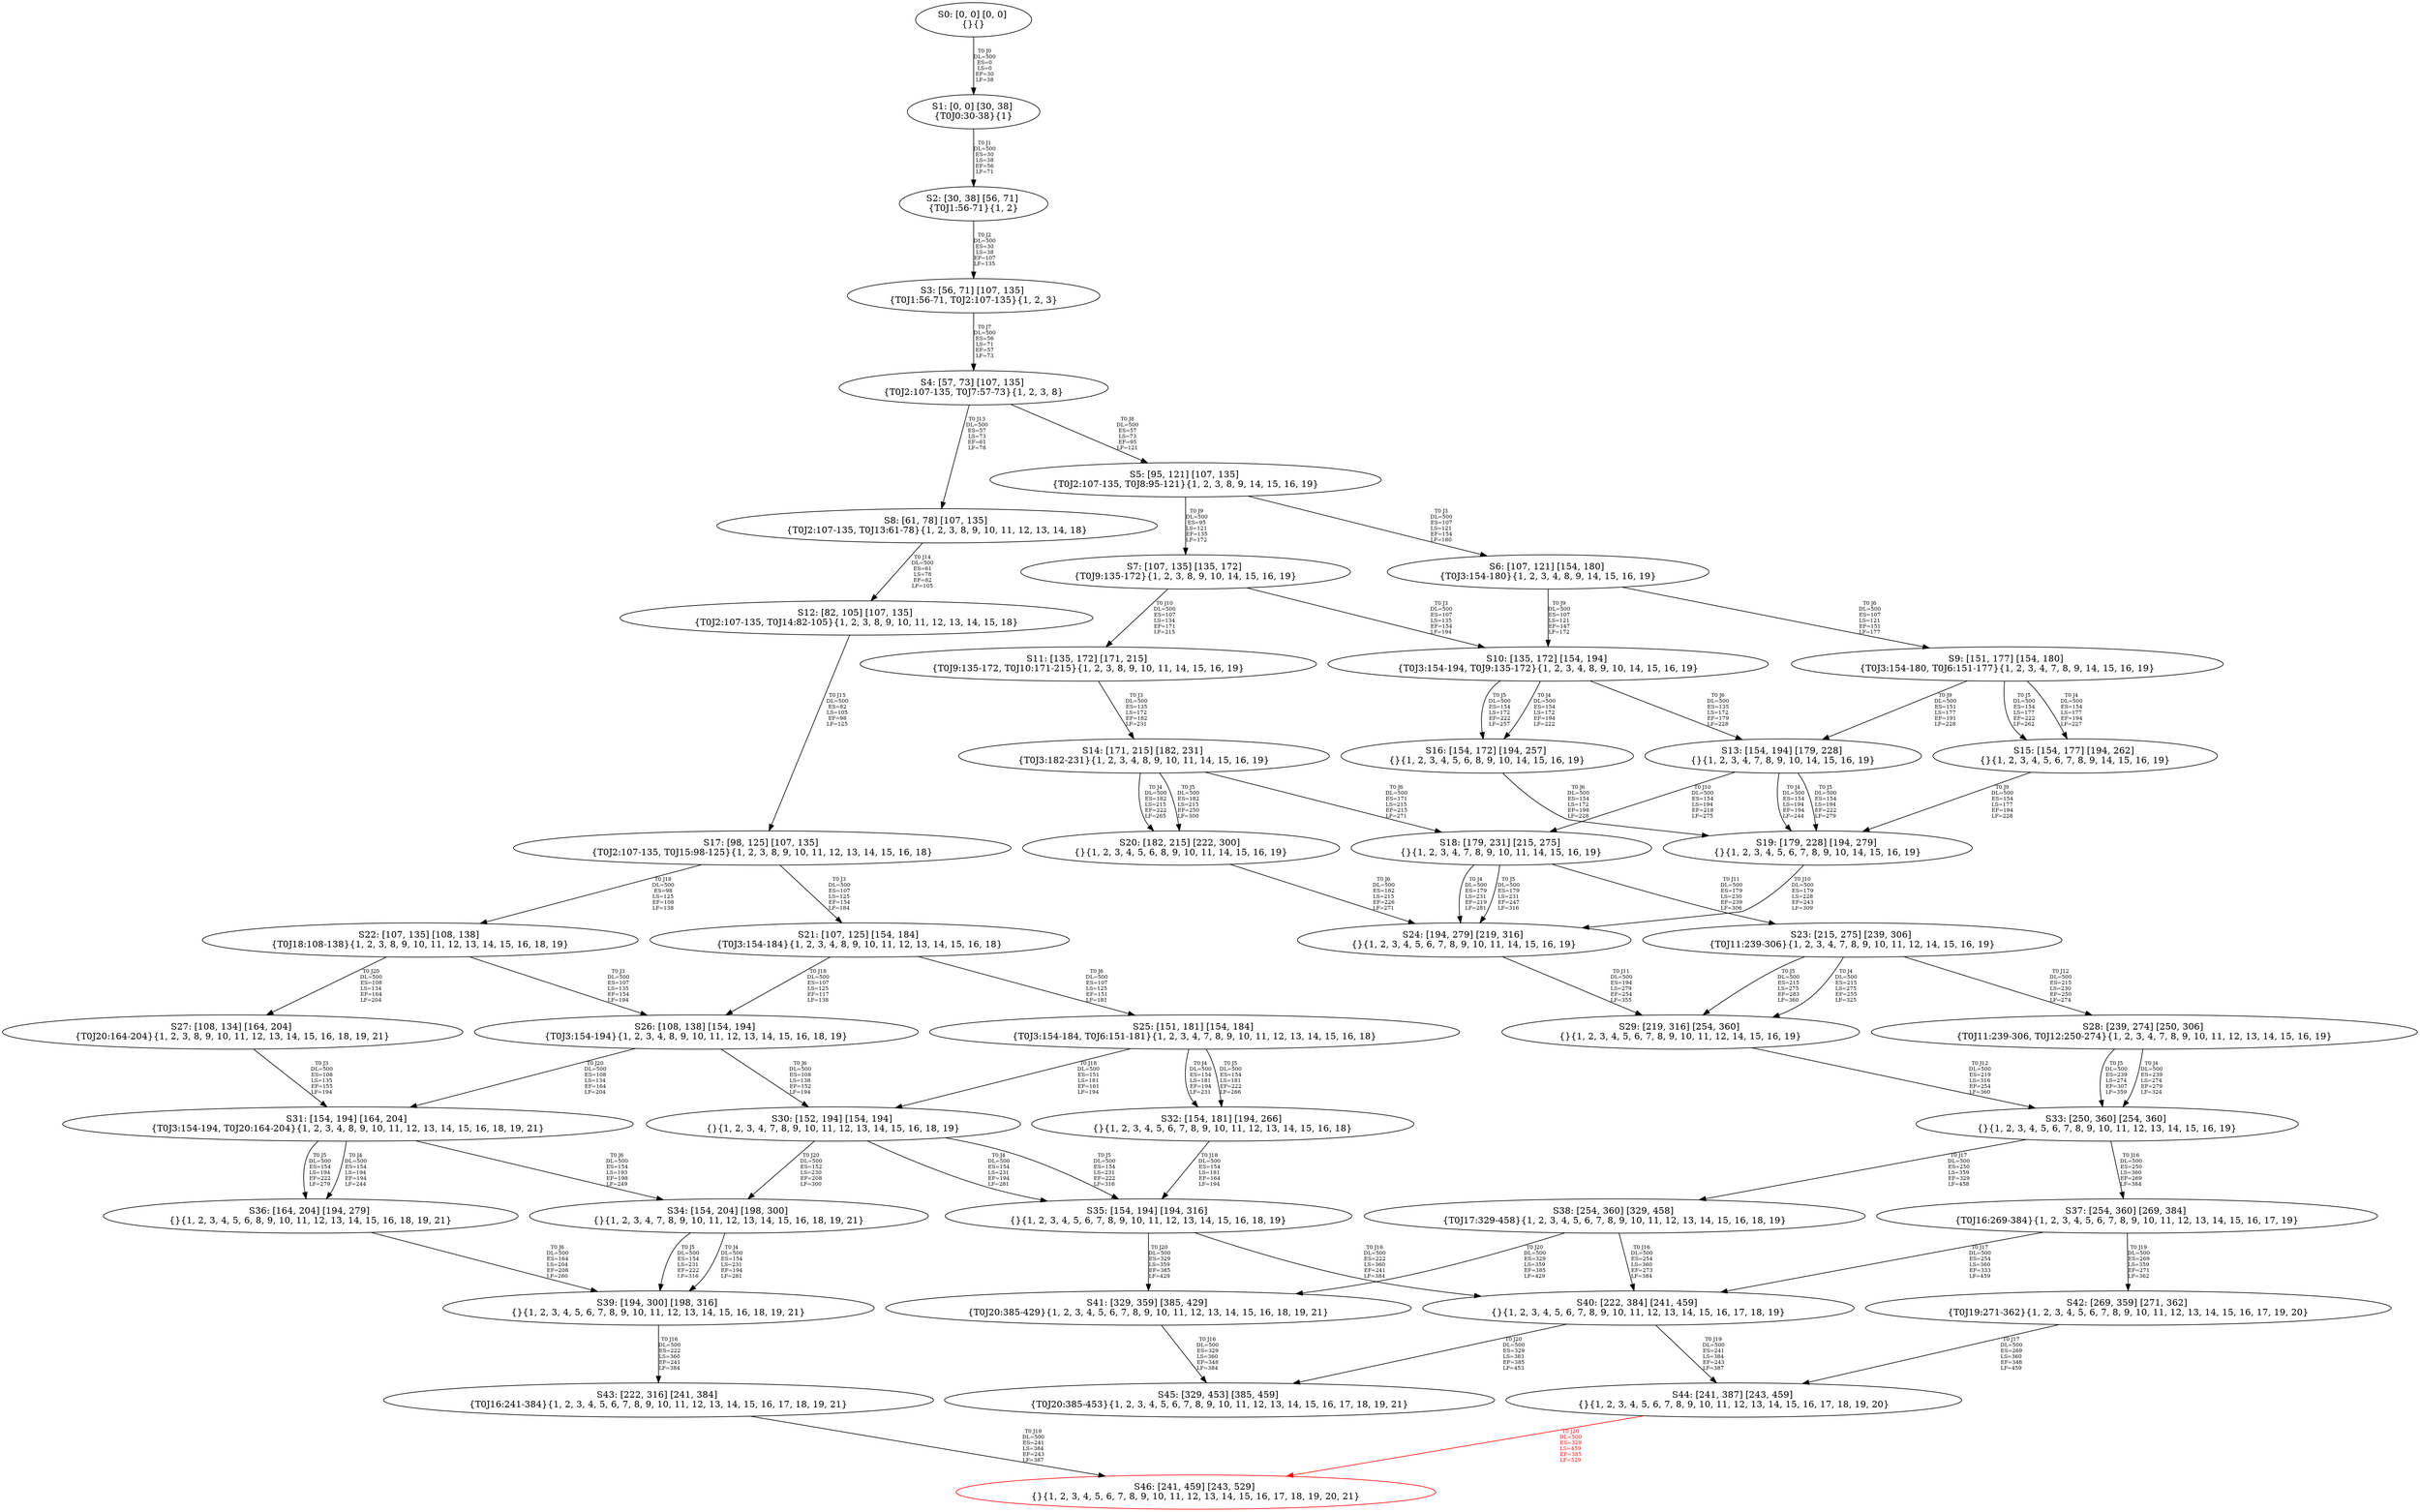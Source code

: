 digraph {
	S0[label="S0: [0, 0] [0, 0] \n{}{}"];
	S1[label="S1: [0, 0] [30, 38] \n{T0J0:30-38}{1}"];
	S2[label="S2: [30, 38] [56, 71] \n{T0J1:56-71}{1, 2}"];
	S3[label="S3: [56, 71] [107, 135] \n{T0J1:56-71, T0J2:107-135}{1, 2, 3}"];
	S4[label="S4: [57, 73] [107, 135] \n{T0J2:107-135, T0J7:57-73}{1, 2, 3, 8}"];
	S5[label="S5: [95, 121] [107, 135] \n{T0J2:107-135, T0J8:95-121}{1, 2, 3, 8, 9, 14, 15, 16, 19}"];
	S6[label="S6: [107, 121] [154, 180] \n{T0J3:154-180}{1, 2, 3, 4, 8, 9, 14, 15, 16, 19}"];
	S7[label="S7: [107, 135] [135, 172] \n{T0J9:135-172}{1, 2, 3, 8, 9, 10, 14, 15, 16, 19}"];
	S8[label="S8: [61, 78] [107, 135] \n{T0J2:107-135, T0J13:61-78}{1, 2, 3, 8, 9, 10, 11, 12, 13, 14, 18}"];
	S9[label="S9: [151, 177] [154, 180] \n{T0J3:154-180, T0J6:151-177}{1, 2, 3, 4, 7, 8, 9, 14, 15, 16, 19}"];
	S10[label="S10: [135, 172] [154, 194] \n{T0J3:154-194, T0J9:135-172}{1, 2, 3, 4, 8, 9, 10, 14, 15, 16, 19}"];
	S11[label="S11: [135, 172] [171, 215] \n{T0J9:135-172, T0J10:171-215}{1, 2, 3, 8, 9, 10, 11, 14, 15, 16, 19}"];
	S12[label="S12: [82, 105] [107, 135] \n{T0J2:107-135, T0J14:82-105}{1, 2, 3, 8, 9, 10, 11, 12, 13, 14, 15, 18}"];
	S13[label="S13: [154, 194] [179, 228] \n{}{1, 2, 3, 4, 7, 8, 9, 10, 14, 15, 16, 19}"];
	S14[label="S14: [171, 215] [182, 231] \n{T0J3:182-231}{1, 2, 3, 4, 8, 9, 10, 11, 14, 15, 16, 19}"];
	S15[label="S15: [154, 177] [194, 262] \n{}{1, 2, 3, 4, 5, 6, 7, 8, 9, 14, 15, 16, 19}"];
	S16[label="S16: [154, 172] [194, 257] \n{}{1, 2, 3, 4, 5, 6, 8, 9, 10, 14, 15, 16, 19}"];
	S17[label="S17: [98, 125] [107, 135] \n{T0J2:107-135, T0J15:98-125}{1, 2, 3, 8, 9, 10, 11, 12, 13, 14, 15, 16, 18}"];
	S18[label="S18: [179, 231] [215, 275] \n{}{1, 2, 3, 4, 7, 8, 9, 10, 11, 14, 15, 16, 19}"];
	S19[label="S19: [179, 228] [194, 279] \n{}{1, 2, 3, 4, 5, 6, 7, 8, 9, 10, 14, 15, 16, 19}"];
	S20[label="S20: [182, 215] [222, 300] \n{}{1, 2, 3, 4, 5, 6, 8, 9, 10, 11, 14, 15, 16, 19}"];
	S21[label="S21: [107, 125] [154, 184] \n{T0J3:154-184}{1, 2, 3, 4, 8, 9, 10, 11, 12, 13, 14, 15, 16, 18}"];
	S22[label="S22: [107, 135] [108, 138] \n{T0J18:108-138}{1, 2, 3, 8, 9, 10, 11, 12, 13, 14, 15, 16, 18, 19}"];
	S23[label="S23: [215, 275] [239, 306] \n{T0J11:239-306}{1, 2, 3, 4, 7, 8, 9, 10, 11, 12, 14, 15, 16, 19}"];
	S24[label="S24: [194, 279] [219, 316] \n{}{1, 2, 3, 4, 5, 6, 7, 8, 9, 10, 11, 14, 15, 16, 19}"];
	S25[label="S25: [151, 181] [154, 184] \n{T0J3:154-184, T0J6:151-181}{1, 2, 3, 4, 7, 8, 9, 10, 11, 12, 13, 14, 15, 16, 18}"];
	S26[label="S26: [108, 138] [154, 194] \n{T0J3:154-194}{1, 2, 3, 4, 8, 9, 10, 11, 12, 13, 14, 15, 16, 18, 19}"];
	S27[label="S27: [108, 134] [164, 204] \n{T0J20:164-204}{1, 2, 3, 8, 9, 10, 11, 12, 13, 14, 15, 16, 18, 19, 21}"];
	S28[label="S28: [239, 274] [250, 306] \n{T0J11:239-306, T0J12:250-274}{1, 2, 3, 4, 7, 8, 9, 10, 11, 12, 13, 14, 15, 16, 19}"];
	S29[label="S29: [219, 316] [254, 360] \n{}{1, 2, 3, 4, 5, 6, 7, 8, 9, 10, 11, 12, 14, 15, 16, 19}"];
	S30[label="S30: [152, 194] [154, 194] \n{}{1, 2, 3, 4, 7, 8, 9, 10, 11, 12, 13, 14, 15, 16, 18, 19}"];
	S31[label="S31: [154, 194] [164, 204] \n{T0J3:154-194, T0J20:164-204}{1, 2, 3, 4, 8, 9, 10, 11, 12, 13, 14, 15, 16, 18, 19, 21}"];
	S32[label="S32: [154, 181] [194, 266] \n{}{1, 2, 3, 4, 5, 6, 7, 8, 9, 10, 11, 12, 13, 14, 15, 16, 18}"];
	S33[label="S33: [250, 360] [254, 360] \n{}{1, 2, 3, 4, 5, 6, 7, 8, 9, 10, 11, 12, 13, 14, 15, 16, 19}"];
	S34[label="S34: [154, 204] [198, 300] \n{}{1, 2, 3, 4, 7, 8, 9, 10, 11, 12, 13, 14, 15, 16, 18, 19, 21}"];
	S35[label="S35: [154, 194] [194, 316] \n{}{1, 2, 3, 4, 5, 6, 7, 8, 9, 10, 11, 12, 13, 14, 15, 16, 18, 19}"];
	S36[label="S36: [164, 204] [194, 279] \n{}{1, 2, 3, 4, 5, 6, 8, 9, 10, 11, 12, 13, 14, 15, 16, 18, 19, 21}"];
	S37[label="S37: [254, 360] [269, 384] \n{T0J16:269-384}{1, 2, 3, 4, 5, 6, 7, 8, 9, 10, 11, 12, 13, 14, 15, 16, 17, 19}"];
	S38[label="S38: [254, 360] [329, 458] \n{T0J17:329-458}{1, 2, 3, 4, 5, 6, 7, 8, 9, 10, 11, 12, 13, 14, 15, 16, 18, 19}"];
	S39[label="S39: [194, 300] [198, 316] \n{}{1, 2, 3, 4, 5, 6, 7, 8, 9, 10, 11, 12, 13, 14, 15, 16, 18, 19, 21}"];
	S40[label="S40: [222, 384] [241, 459] \n{}{1, 2, 3, 4, 5, 6, 7, 8, 9, 10, 11, 12, 13, 14, 15, 16, 17, 18, 19}"];
	S41[label="S41: [329, 359] [385, 429] \n{T0J20:385-429}{1, 2, 3, 4, 5, 6, 7, 8, 9, 10, 11, 12, 13, 14, 15, 16, 18, 19, 21}"];
	S42[label="S42: [269, 359] [271, 362] \n{T0J19:271-362}{1, 2, 3, 4, 5, 6, 7, 8, 9, 10, 11, 12, 13, 14, 15, 16, 17, 19, 20}"];
	S43[label="S43: [222, 316] [241, 384] \n{T0J16:241-384}{1, 2, 3, 4, 5, 6, 7, 8, 9, 10, 11, 12, 13, 14, 15, 16, 17, 18, 19, 21}"];
	S44[label="S44: [241, 387] [243, 459] \n{}{1, 2, 3, 4, 5, 6, 7, 8, 9, 10, 11, 12, 13, 14, 15, 16, 17, 18, 19, 20}"];
	S45[label="S45: [329, 453] [385, 459] \n{T0J20:385-453}{1, 2, 3, 4, 5, 6, 7, 8, 9, 10, 11, 12, 13, 14, 15, 16, 17, 18, 19, 21}"];
	S46[label="S46: [241, 459] [243, 529] \n{}{1, 2, 3, 4, 5, 6, 7, 8, 9, 10, 11, 12, 13, 14, 15, 16, 17, 18, 19, 20, 21}"];
	S0 -> S1[label="T0 J0\nDL=500\nES=0\nLS=0\nEF=30\nLF=38",fontsize=8];
	S1 -> S2[label="T0 J1\nDL=500\nES=30\nLS=38\nEF=56\nLF=71",fontsize=8];
	S2 -> S3[label="T0 J2\nDL=500\nES=30\nLS=38\nEF=107\nLF=135",fontsize=8];
	S3 -> S4[label="T0 J7\nDL=500\nES=56\nLS=71\nEF=57\nLF=73",fontsize=8];
	S4 -> S5[label="T0 J8\nDL=500\nES=57\nLS=73\nEF=95\nLF=121",fontsize=8];
	S4 -> S8[label="T0 J13\nDL=500\nES=57\nLS=73\nEF=61\nLF=78",fontsize=8];
	S5 -> S6[label="T0 J3\nDL=500\nES=107\nLS=121\nEF=154\nLF=180",fontsize=8];
	S5 -> S7[label="T0 J9\nDL=500\nES=95\nLS=121\nEF=135\nLF=172",fontsize=8];
	S6 -> S9[label="T0 J6\nDL=500\nES=107\nLS=121\nEF=151\nLF=177",fontsize=8];
	S6 -> S10[label="T0 J9\nDL=500\nES=107\nLS=121\nEF=147\nLF=172",fontsize=8];
	S7 -> S10[label="T0 J3\nDL=500\nES=107\nLS=135\nEF=154\nLF=194",fontsize=8];
	S7 -> S11[label="T0 J10\nDL=500\nES=107\nLS=134\nEF=171\nLF=215",fontsize=8];
	S8 -> S12[label="T0 J14\nDL=500\nES=61\nLS=78\nEF=82\nLF=105",fontsize=8];
	S9 -> S15[label="T0 J4\nDL=500\nES=154\nLS=177\nEF=194\nLF=227",fontsize=8];
	S9 -> S15[label="T0 J5\nDL=500\nES=154\nLS=177\nEF=222\nLF=262",fontsize=8];
	S9 -> S13[label="T0 J9\nDL=500\nES=151\nLS=177\nEF=191\nLF=228",fontsize=8];
	S10 -> S16[label="T0 J4\nDL=500\nES=154\nLS=172\nEF=194\nLF=222",fontsize=8];
	S10 -> S16[label="T0 J5\nDL=500\nES=154\nLS=172\nEF=222\nLF=257",fontsize=8];
	S10 -> S13[label="T0 J6\nDL=500\nES=135\nLS=172\nEF=179\nLF=228",fontsize=8];
	S11 -> S14[label="T0 J3\nDL=500\nES=135\nLS=172\nEF=182\nLF=231",fontsize=8];
	S12 -> S17[label="T0 J15\nDL=500\nES=82\nLS=105\nEF=98\nLF=125",fontsize=8];
	S13 -> S19[label="T0 J4\nDL=500\nES=154\nLS=194\nEF=194\nLF=244",fontsize=8];
	S13 -> S19[label="T0 J5\nDL=500\nES=154\nLS=194\nEF=222\nLF=279",fontsize=8];
	S13 -> S18[label="T0 J10\nDL=500\nES=154\nLS=194\nEF=218\nLF=275",fontsize=8];
	S14 -> S20[label="T0 J4\nDL=500\nES=182\nLS=215\nEF=222\nLF=265",fontsize=8];
	S14 -> S20[label="T0 J5\nDL=500\nES=182\nLS=215\nEF=250\nLF=300",fontsize=8];
	S14 -> S18[label="T0 J6\nDL=500\nES=171\nLS=215\nEF=215\nLF=271",fontsize=8];
	S15 -> S19[label="T0 J9\nDL=500\nES=154\nLS=177\nEF=194\nLF=228",fontsize=8];
	S16 -> S19[label="T0 J6\nDL=500\nES=154\nLS=172\nEF=198\nLF=228",fontsize=8];
	S17 -> S21[label="T0 J3\nDL=500\nES=107\nLS=125\nEF=154\nLF=184",fontsize=8];
	S17 -> S22[label="T0 J18\nDL=500\nES=98\nLS=125\nEF=108\nLF=138",fontsize=8];
	S18 -> S24[label="T0 J4\nDL=500\nES=179\nLS=231\nEF=219\nLF=281",fontsize=8];
	S18 -> S24[label="T0 J5\nDL=500\nES=179\nLS=231\nEF=247\nLF=316",fontsize=8];
	S18 -> S23[label="T0 J11\nDL=500\nES=179\nLS=230\nEF=239\nLF=306",fontsize=8];
	S19 -> S24[label="T0 J10\nDL=500\nES=179\nLS=228\nEF=243\nLF=309",fontsize=8];
	S20 -> S24[label="T0 J6\nDL=500\nES=182\nLS=215\nEF=226\nLF=271",fontsize=8];
	S21 -> S25[label="T0 J6\nDL=500\nES=107\nLS=125\nEF=151\nLF=181",fontsize=8];
	S21 -> S26[label="T0 J18\nDL=500\nES=107\nLS=125\nEF=117\nLF=138",fontsize=8];
	S22 -> S26[label="T0 J3\nDL=500\nES=107\nLS=135\nEF=154\nLF=194",fontsize=8];
	S22 -> S27[label="T0 J20\nDL=500\nES=108\nLS=134\nEF=164\nLF=204",fontsize=8];
	S23 -> S29[label="T0 J4\nDL=500\nES=215\nLS=275\nEF=255\nLF=325",fontsize=8];
	S23 -> S29[label="T0 J5\nDL=500\nES=215\nLS=275\nEF=283\nLF=360",fontsize=8];
	S23 -> S28[label="T0 J12\nDL=500\nES=215\nLS=230\nEF=250\nLF=274",fontsize=8];
	S24 -> S29[label="T0 J11\nDL=500\nES=194\nLS=279\nEF=254\nLF=355",fontsize=8];
	S25 -> S32[label="T0 J4\nDL=500\nES=154\nLS=181\nEF=194\nLF=231",fontsize=8];
	S25 -> S32[label="T0 J5\nDL=500\nES=154\nLS=181\nEF=222\nLF=266",fontsize=8];
	S25 -> S30[label="T0 J18\nDL=500\nES=151\nLS=181\nEF=161\nLF=194",fontsize=8];
	S26 -> S30[label="T0 J6\nDL=500\nES=108\nLS=138\nEF=152\nLF=194",fontsize=8];
	S26 -> S31[label="T0 J20\nDL=500\nES=108\nLS=134\nEF=164\nLF=204",fontsize=8];
	S27 -> S31[label="T0 J3\nDL=500\nES=108\nLS=135\nEF=155\nLF=194",fontsize=8];
	S28 -> S33[label="T0 J4\nDL=500\nES=239\nLS=274\nEF=279\nLF=324",fontsize=8];
	S28 -> S33[label="T0 J5\nDL=500\nES=239\nLS=274\nEF=307\nLF=359",fontsize=8];
	S29 -> S33[label="T0 J12\nDL=500\nES=219\nLS=316\nEF=254\nLF=360",fontsize=8];
	S30 -> S35[label="T0 J4\nDL=500\nES=154\nLS=231\nEF=194\nLF=281",fontsize=8];
	S30 -> S35[label="T0 J5\nDL=500\nES=154\nLS=231\nEF=222\nLF=316",fontsize=8];
	S30 -> S34[label="T0 J20\nDL=500\nES=152\nLS=230\nEF=208\nLF=300",fontsize=8];
	S31 -> S36[label="T0 J4\nDL=500\nES=154\nLS=194\nEF=194\nLF=244",fontsize=8];
	S31 -> S36[label="T0 J5\nDL=500\nES=154\nLS=194\nEF=222\nLF=279",fontsize=8];
	S31 -> S34[label="T0 J6\nDL=500\nES=154\nLS=193\nEF=198\nLF=249",fontsize=8];
	S32 -> S35[label="T0 J18\nDL=500\nES=154\nLS=181\nEF=164\nLF=194",fontsize=8];
	S33 -> S37[label="T0 J16\nDL=500\nES=250\nLS=360\nEF=269\nLF=384",fontsize=8];
	S33 -> S38[label="T0 J17\nDL=500\nES=250\nLS=359\nEF=329\nLF=458",fontsize=8];
	S34 -> S39[label="T0 J4\nDL=500\nES=154\nLS=231\nEF=194\nLF=281",fontsize=8];
	S34 -> S39[label="T0 J5\nDL=500\nES=154\nLS=231\nEF=222\nLF=316",fontsize=8];
	S35 -> S40[label="T0 J16\nDL=500\nES=222\nLS=360\nEF=241\nLF=384",fontsize=8];
	S35 -> S41[label="T0 J20\nDL=500\nES=329\nLS=359\nEF=385\nLF=429",fontsize=8];
	S36 -> S39[label="T0 J6\nDL=500\nES=164\nLS=204\nEF=208\nLF=260",fontsize=8];
	S37 -> S40[label="T0 J17\nDL=500\nES=254\nLS=360\nEF=333\nLF=459",fontsize=8];
	S37 -> S42[label="T0 J19\nDL=500\nES=269\nLS=359\nEF=271\nLF=362",fontsize=8];
	S38 -> S40[label="T0 J16\nDL=500\nES=254\nLS=360\nEF=273\nLF=384",fontsize=8];
	S38 -> S41[label="T0 J20\nDL=500\nES=329\nLS=359\nEF=385\nLF=429",fontsize=8];
	S39 -> S43[label="T0 J16\nDL=500\nES=222\nLS=360\nEF=241\nLF=384",fontsize=8];
	S40 -> S44[label="T0 J19\nDL=500\nES=241\nLS=384\nEF=243\nLF=387",fontsize=8];
	S40 -> S45[label="T0 J20\nDL=500\nES=329\nLS=383\nEF=385\nLF=453",fontsize=8];
	S41 -> S45[label="T0 J16\nDL=500\nES=329\nLS=360\nEF=348\nLF=384",fontsize=8];
	S42 -> S44[label="T0 J17\nDL=500\nES=269\nLS=360\nEF=348\nLF=459",fontsize=8];
	S43 -> S46[label="T0 J19\nDL=500\nES=241\nLS=384\nEF=243\nLF=387",fontsize=8];
	S44 -> S46[label="T0 J20\nDL=500\nES=329\nLS=459\nEF=385\nLF=529",color=Red,fontcolor=Red,fontsize=8];
S46[color=Red];
}
